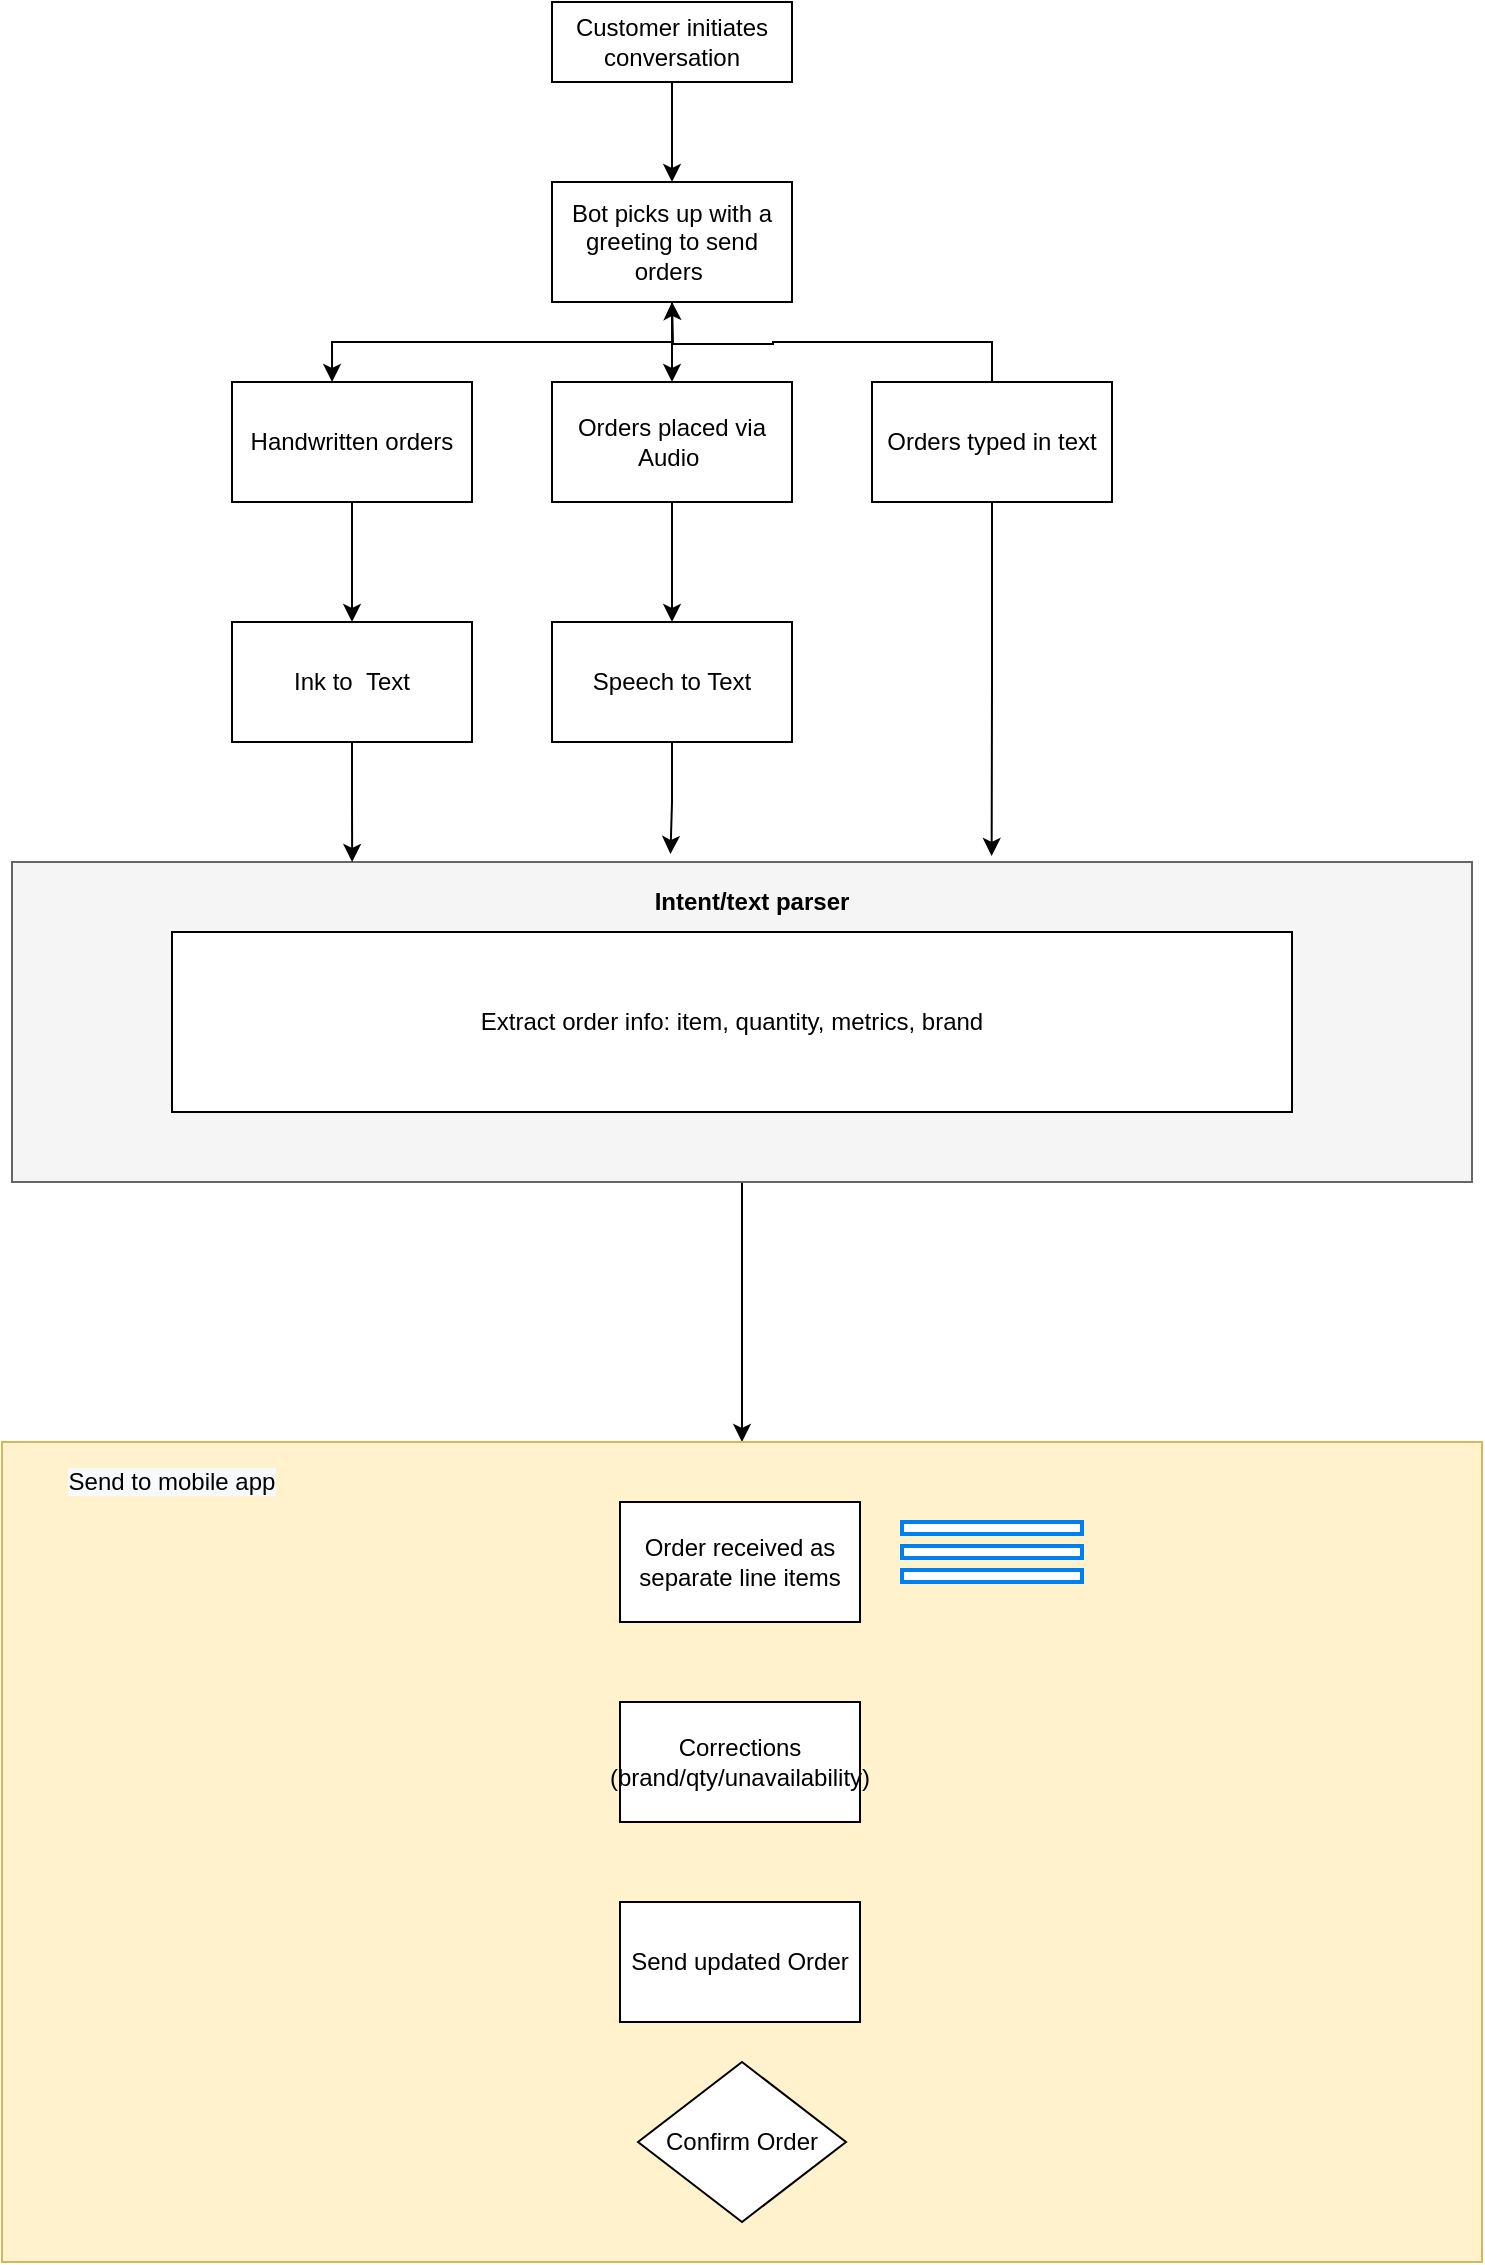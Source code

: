 <mxfile version="13.11.0" type="github">
  <diagram id="U0N_SxTG264qBtzNGbrM" name="Page-1">
    <mxGraphModel dx="946" dy="621" grid="1" gridSize="10" guides="1" tooltips="1" connect="1" arrows="1" fold="1" page="1" pageScale="1" pageWidth="827" pageHeight="1169" math="0" shadow="0">
      <root>
        <mxCell id="0" />
        <mxCell id="1" parent="0" />
        <mxCell id="3phkiqsdyby_MGjaKC17-2" style="edgeStyle=orthogonalEdgeStyle;rounded=0;orthogonalLoop=1;jettySize=auto;html=1;exitX=0.5;exitY=1;exitDx=0;exitDy=0;entryX=0.5;entryY=0;entryDx=0;entryDy=0;" edge="1" parent="1" source="h6yfB7R2HLGsSNviUl_0-13" target="3phkiqsdyby_MGjaKC17-1">
          <mxGeometry relative="1" as="geometry" />
        </mxCell>
        <mxCell id="h6yfB7R2HLGsSNviUl_0-13" value="" style="rounded=0;whiteSpace=wrap;html=1;fillColor=#f5f5f5;strokeColor=#666666;fontColor=#333333;" parent="1" vertex="1">
          <mxGeometry x="50" y="440" width="730" height="160" as="geometry" />
        </mxCell>
        <mxCell id="h6yfB7R2HLGsSNviUl_0-3" style="edgeStyle=orthogonalEdgeStyle;rounded=0;orthogonalLoop=1;jettySize=auto;html=1;exitX=0.5;exitY=1;exitDx=0;exitDy=0;entryX=0.5;entryY=0;entryDx=0;entryDy=0;" parent="1" source="uU_8sE9taWTESEd529NY-1" target="OlJf99hs29sx-5dy_cRB-1" edge="1">
          <mxGeometry relative="1" as="geometry" />
        </mxCell>
        <object label="Customer initiates conversation" Text="Hello" id="uU_8sE9taWTESEd529NY-1">
          <mxCell style="whiteSpace=wrap;html=1;" parent="1" vertex="1">
            <mxGeometry x="320" y="10" width="120" height="40" as="geometry" />
          </mxCell>
        </object>
        <mxCell id="h6yfB7R2HLGsSNviUl_0-6" style="edgeStyle=orthogonalEdgeStyle;rounded=0;orthogonalLoop=1;jettySize=auto;html=1;exitX=0.5;exitY=1;exitDx=0;exitDy=0;entryX=0.417;entryY=0;entryDx=0;entryDy=0;entryPerimeter=0;" parent="1" source="OlJf99hs29sx-5dy_cRB-1" target="NbX_CwYFaCdgJ4iMznPi-1" edge="1">
          <mxGeometry relative="1" as="geometry" />
        </mxCell>
        <mxCell id="h6yfB7R2HLGsSNviUl_0-8" style="edgeStyle=orthogonalEdgeStyle;rounded=0;orthogonalLoop=1;jettySize=auto;html=1;entryX=0.5;entryY=0;entryDx=0;entryDy=0;" parent="1" source="OlJf99hs29sx-5dy_cRB-1" target="NbX_CwYFaCdgJ4iMznPi-3" edge="1">
          <mxGeometry relative="1" as="geometry" />
        </mxCell>
        <mxCell id="OlJf99hs29sx-5dy_cRB-1" value="Bot picks up with a greeting to send orders&amp;nbsp;" style="whiteSpace=wrap;html=1;" parent="1" vertex="1">
          <mxGeometry x="320" y="100" width="120" height="60" as="geometry" />
        </mxCell>
        <mxCell id="h6yfB7R2HLGsSNviUl_0-9" style="edgeStyle=orthogonalEdgeStyle;rounded=0;orthogonalLoop=1;jettySize=auto;html=1;exitX=0.5;exitY=1;exitDx=0;exitDy=0;entryX=0.5;entryY=0;entryDx=0;entryDy=0;" parent="1" source="NbX_CwYFaCdgJ4iMznPi-1" target="NbX_CwYFaCdgJ4iMznPi-7" edge="1">
          <mxGeometry relative="1" as="geometry" />
        </mxCell>
        <mxCell id="NbX_CwYFaCdgJ4iMznPi-1" value="Handwritten orders" style="whiteSpace=wrap;html=1;" parent="1" vertex="1">
          <mxGeometry x="160" y="200" width="120" height="60" as="geometry" />
        </mxCell>
        <mxCell id="h6yfB7R2HLGsSNviUl_0-10" style="edgeStyle=orthogonalEdgeStyle;rounded=0;orthogonalLoop=1;jettySize=auto;html=1;exitX=0.5;exitY=1;exitDx=0;exitDy=0;entryX=0.5;entryY=0;entryDx=0;entryDy=0;" parent="1" source="NbX_CwYFaCdgJ4iMznPi-3" target="NbX_CwYFaCdgJ4iMznPi-5" edge="1">
          <mxGeometry relative="1" as="geometry" />
        </mxCell>
        <mxCell id="NbX_CwYFaCdgJ4iMznPi-3" value="Orders placed via Audio&amp;nbsp;" style="whiteSpace=wrap;html=1;" parent="1" vertex="1">
          <mxGeometry x="320" y="200" width="120" height="60" as="geometry" />
        </mxCell>
        <mxCell id="h6yfB7R2HLGsSNviUl_0-7" style="edgeStyle=orthogonalEdgeStyle;rounded=0;orthogonalLoop=1;jettySize=auto;html=1;exitX=0.5;exitY=0;exitDx=0;exitDy=0;" parent="1" source="NbX_CwYFaCdgJ4iMznPi-4" edge="1">
          <mxGeometry relative="1" as="geometry">
            <mxPoint x="380" y="160" as="targetPoint" />
          </mxGeometry>
        </mxCell>
        <mxCell id="3phkiqsdyby_MGjaKC17-11" style="edgeStyle=orthogonalEdgeStyle;rounded=0;orthogonalLoop=1;jettySize=auto;html=1;exitX=0.5;exitY=1;exitDx=0;exitDy=0;entryX=0.671;entryY=-0.019;entryDx=0;entryDy=0;entryPerimeter=0;" edge="1" parent="1" source="NbX_CwYFaCdgJ4iMznPi-4" target="h6yfB7R2HLGsSNviUl_0-13">
          <mxGeometry relative="1" as="geometry" />
        </mxCell>
        <mxCell id="NbX_CwYFaCdgJ4iMznPi-4" value="Orders typed in text" style="whiteSpace=wrap;html=1;" parent="1" vertex="1">
          <mxGeometry x="480" y="200" width="120" height="60" as="geometry" />
        </mxCell>
        <mxCell id="3phkiqsdyby_MGjaKC17-10" style="edgeStyle=orthogonalEdgeStyle;rounded=0;orthogonalLoop=1;jettySize=auto;html=1;exitX=0.5;exitY=1;exitDx=0;exitDy=0;entryX=0.451;entryY=-0.025;entryDx=0;entryDy=0;entryPerimeter=0;" edge="1" parent="1" source="NbX_CwYFaCdgJ4iMznPi-5" target="h6yfB7R2HLGsSNviUl_0-13">
          <mxGeometry relative="1" as="geometry">
            <Array as="points">
              <mxPoint x="380" y="410" />
            </Array>
          </mxGeometry>
        </mxCell>
        <mxCell id="NbX_CwYFaCdgJ4iMznPi-5" value="Speech to Text" style="whiteSpace=wrap;html=1;" parent="1" vertex="1">
          <mxGeometry x="320" y="320" width="120" height="60" as="geometry" />
        </mxCell>
        <mxCell id="3phkiqsdyby_MGjaKC17-9" style="edgeStyle=orthogonalEdgeStyle;rounded=0;orthogonalLoop=1;jettySize=auto;html=1;exitX=0.5;exitY=1;exitDx=0;exitDy=0;entryX=0.233;entryY=0;entryDx=0;entryDy=0;entryPerimeter=0;" edge="1" parent="1" source="NbX_CwYFaCdgJ4iMznPi-7" target="h6yfB7R2HLGsSNviUl_0-13">
          <mxGeometry relative="1" as="geometry" />
        </mxCell>
        <mxCell id="NbX_CwYFaCdgJ4iMznPi-7" value="Ink to &amp;nbsp;Text" style="whiteSpace=wrap;html=1;" parent="1" vertex="1">
          <mxGeometry x="160" y="320" width="120" height="60" as="geometry" />
        </mxCell>
        <mxCell id="NbX_CwYFaCdgJ4iMznPi-9" value="Extract order info: item, quantity, metrics, brand" style="whiteSpace=wrap;html=1;" parent="1" vertex="1">
          <mxGeometry x="130" y="475" width="560" height="90" as="geometry" />
        </mxCell>
        <mxCell id="h6yfB7R2HLGsSNviUl_0-14" value="&lt;b&gt;Intent/text parser&lt;/b&gt;" style="text;html=1;strokeColor=none;fillColor=none;align=center;verticalAlign=middle;whiteSpace=wrap;rounded=0;" parent="1" vertex="1">
          <mxGeometry x="60" y="450" width="720" height="20" as="geometry" />
        </mxCell>
        <mxCell id="3phkiqsdyby_MGjaKC17-1" value="" style="rounded=0;whiteSpace=wrap;html=1;fillColor=#fff2cc;strokeColor=#d6b656;" vertex="1" parent="1">
          <mxGeometry x="45" y="730" width="740" height="410" as="geometry" />
        </mxCell>
        <mxCell id="3phkiqsdyby_MGjaKC17-3" value="Order received as separate line items" style="rounded=0;whiteSpace=wrap;html=1;" vertex="1" parent="1">
          <mxGeometry x="354" y="760" width="120" height="60" as="geometry" />
        </mxCell>
        <mxCell id="3phkiqsdyby_MGjaKC17-4" value="Corrections (brand/qty/unavailability)" style="rounded=0;whiteSpace=wrap;html=1;" vertex="1" parent="1">
          <mxGeometry x="354" y="860" width="120" height="60" as="geometry" />
        </mxCell>
        <mxCell id="3phkiqsdyby_MGjaKC17-5" value="&lt;meta charset=&quot;utf-8&quot;&gt;&lt;span style=&quot;color: rgb(0, 0, 0); font-family: helvetica; font-size: 12px; font-style: normal; font-weight: 400; letter-spacing: normal; text-align: center; text-indent: 0px; text-transform: none; word-spacing: 0px; background-color: rgb(248, 249, 250); display: inline; float: none;&quot;&gt;Send to mobile app&lt;/span&gt;" style="text;html=1;strokeColor=none;fillColor=none;align=center;verticalAlign=middle;whiteSpace=wrap;rounded=0;" vertex="1" parent="1">
          <mxGeometry x="60" y="740" width="140" height="20" as="geometry" />
        </mxCell>
        <mxCell id="3phkiqsdyby_MGjaKC17-6" value="Send updated Order" style="rounded=0;whiteSpace=wrap;html=1;" vertex="1" parent="1">
          <mxGeometry x="354" y="960" width="120" height="60" as="geometry" />
        </mxCell>
        <mxCell id="3phkiqsdyby_MGjaKC17-8" value="Confirm Order" style="rhombus;whiteSpace=wrap;html=1;" vertex="1" parent="1">
          <mxGeometry x="363" y="1040" width="104" height="80" as="geometry" />
        </mxCell>
        <mxCell id="3phkiqsdyby_MGjaKC17-12" value="" style="html=1;verticalLabelPosition=bottom;align=center;labelBackgroundColor=#ffffff;verticalAlign=top;strokeWidth=2;strokeColor=#0080F0;shadow=0;dashed=0;shape=mxgraph.ios7.icons.options;pointerEvents=1" vertex="1" parent="1">
          <mxGeometry x="495" y="770" width="90" height="30" as="geometry" />
        </mxCell>
      </root>
    </mxGraphModel>
  </diagram>
</mxfile>
